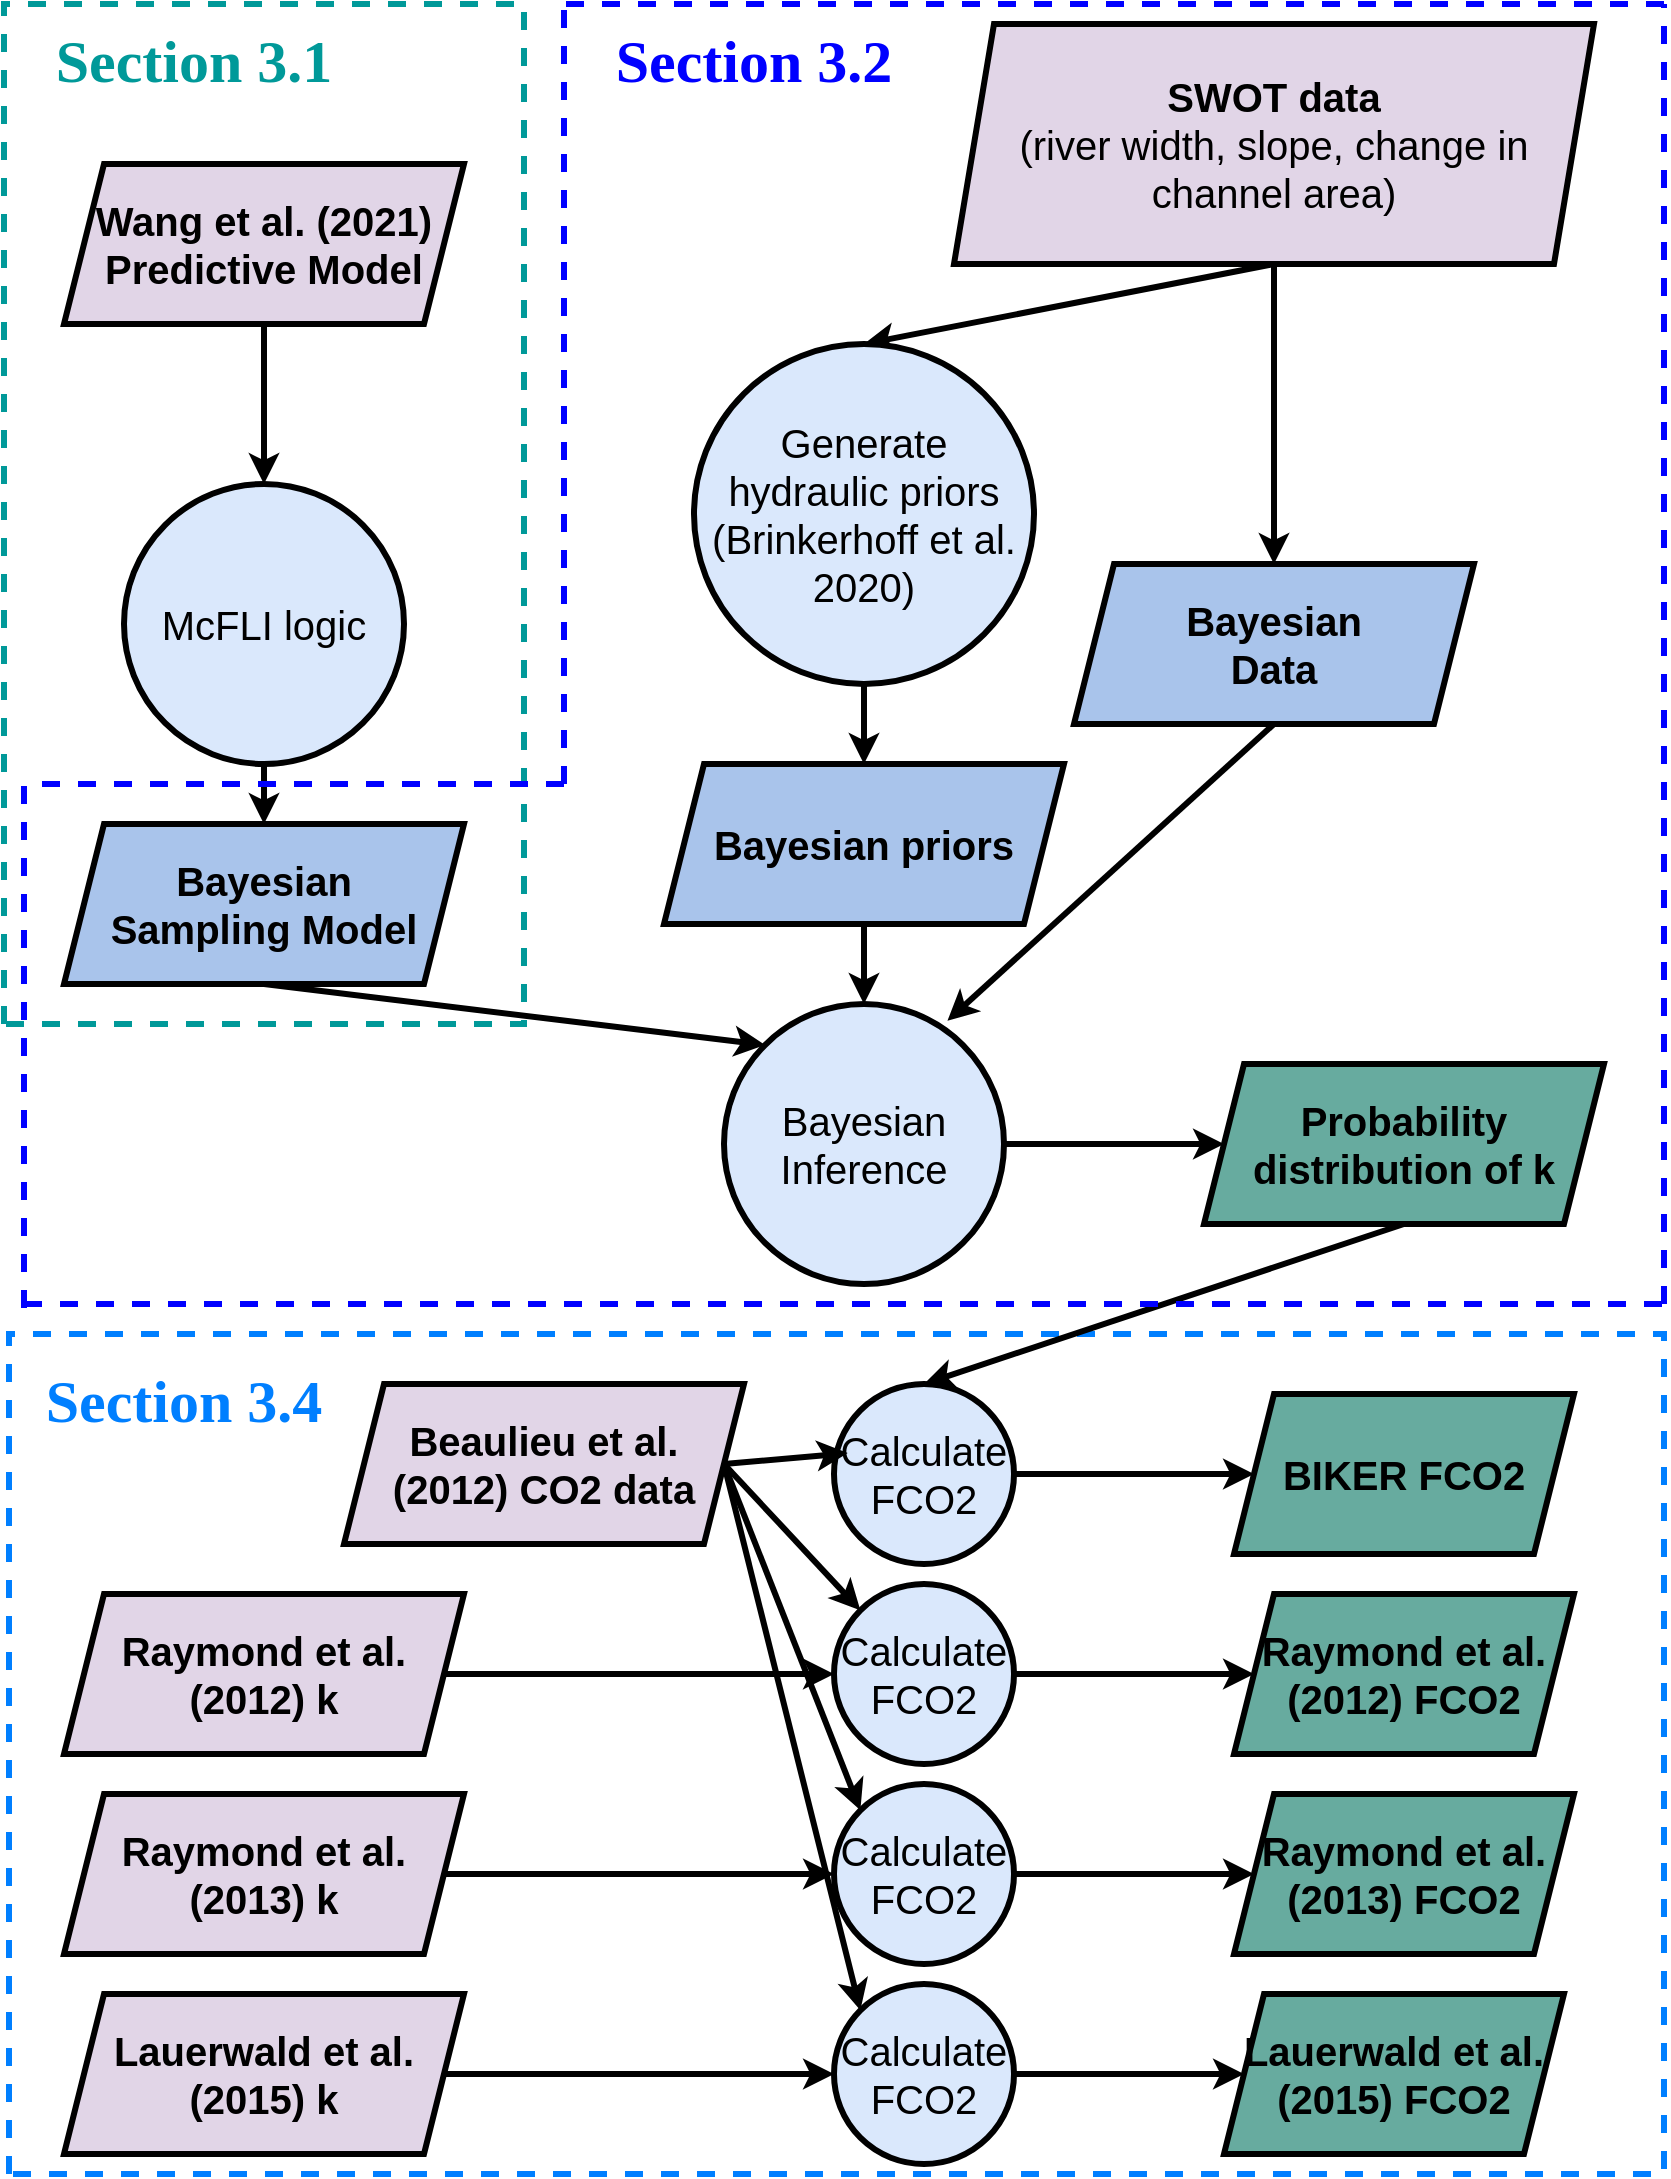 <mxfile version="14.5.1" type="device"><diagram id="yjx2vG4UMqw4aDSQRfrB" name="Page-1"><mxGraphModel dx="2031" dy="1174" grid="1" gridSize="10" guides="1" tooltips="1" connect="1" arrows="1" fold="1" page="1" pageScale="1" pageWidth="850" pageHeight="1100" math="0" shadow="0"><root><mxCell id="0"/><mxCell id="1" parent="0"/><mxCell id="036IViJtCn8Yxeg-f-Dk-49" value="" style="rounded=0;whiteSpace=wrap;html=1;strokeWidth=3;fillColor=none;dashed=1;rotation=-90;strokeColor=#007FFF;" parent="1" vertex="1"><mxGeometry x="216.25" y="471.25" width="420" height="827.5" as="geometry"/></mxCell><mxCell id="036IViJtCn8Yxeg-f-Dk-24" value="" style="rounded=0;whiteSpace=wrap;html=1;strokeWidth=3;dashed=1;rotation=-90;fontColor=#ffffff;fillColor=none;strokeColor=#009999;" parent="1" vertex="1"><mxGeometry x="-115" y="135" width="510" height="260" as="geometry"/></mxCell><mxCell id="036IViJtCn8Yxeg-f-Dk-8" style="rounded=0;orthogonalLoop=1;jettySize=auto;html=1;exitX=0.5;exitY=1;exitDx=0;exitDy=0;entryX=0.5;entryY=0;entryDx=0;entryDy=0;strokeWidth=3;" parent="1" source="036IViJtCn8Yxeg-f-Dk-1" target="036IViJtCn8Yxeg-f-Dk-4" edge="1"><mxGeometry relative="1" as="geometry"/></mxCell><mxCell id="036IViJtCn8Yxeg-f-Dk-1" value="&lt;font style=&quot;font-size: 20px&quot;&gt;&lt;b&gt;Wang et al. (2021)&lt;br&gt;Predictive Model&lt;/b&gt;&lt;/font&gt;" style="shape=parallelogram;perimeter=parallelogramPerimeter;whiteSpace=wrap;html=1;fixedSize=1;fillColor=#e1d5e7;strokeWidth=3;" parent="1" vertex="1"><mxGeometry x="40" y="90" width="200" height="80" as="geometry"/></mxCell><mxCell id="036IViJtCn8Yxeg-f-Dk-18" style="edgeStyle=none;rounded=0;orthogonalLoop=1;jettySize=auto;html=1;exitX=0.5;exitY=1;exitDx=0;exitDy=0;entryX=0;entryY=0;entryDx=0;entryDy=0;strokeWidth=3;" parent="1" source="036IViJtCn8Yxeg-f-Dk-3" target="036IViJtCn8Yxeg-f-Dk-14" edge="1"><mxGeometry relative="1" as="geometry"/></mxCell><mxCell id="036IViJtCn8Yxeg-f-Dk-3" value="&lt;font style=&quot;font-size: 20px&quot;&gt;&lt;b&gt;Bayesian&lt;br&gt;Sampling Model&lt;/b&gt;&lt;/font&gt;" style="shape=parallelogram;perimeter=parallelogramPerimeter;whiteSpace=wrap;html=1;fixedSize=1;strokeWidth=3;fillColor=#A9C4EB;" parent="1" vertex="1"><mxGeometry x="40" y="420" width="200" height="80" as="geometry"/></mxCell><mxCell id="036IViJtCn8Yxeg-f-Dk-9" style="edgeStyle=none;rounded=0;orthogonalLoop=1;jettySize=auto;html=1;exitX=0.5;exitY=1;exitDx=0;exitDy=0;entryX=0.5;entryY=0;entryDx=0;entryDy=0;strokeWidth=3;" parent="1" source="036IViJtCn8Yxeg-f-Dk-4" target="036IViJtCn8Yxeg-f-Dk-3" edge="1"><mxGeometry relative="1" as="geometry"/></mxCell><mxCell id="036IViJtCn8Yxeg-f-Dk-4" value="&lt;font style=&quot;font-size: 20px&quot;&gt;McFLI logic&lt;/font&gt;" style="ellipse;whiteSpace=wrap;html=1;aspect=fixed;strokeWidth=3;fillColor=#dae8fc;" parent="1" vertex="1"><mxGeometry x="70" y="250" width="140" height="140" as="geometry"/></mxCell><mxCell id="036IViJtCn8Yxeg-f-Dk-10" style="edgeStyle=none;rounded=0;orthogonalLoop=1;jettySize=auto;html=1;exitX=0.5;exitY=1;exitDx=0;exitDy=0;entryX=0.5;entryY=0;entryDx=0;entryDy=0;strokeWidth=3;" parent="1" source="036IViJtCn8Yxeg-f-Dk-5" target="036IViJtCn8Yxeg-f-Dk-6" edge="1"><mxGeometry relative="1" as="geometry"/></mxCell><mxCell id="036IViJtCn8Yxeg-f-Dk-11" style="edgeStyle=none;rounded=0;orthogonalLoop=1;jettySize=auto;html=1;exitX=0.5;exitY=1;exitDx=0;exitDy=0;entryX=0.5;entryY=0;entryDx=0;entryDy=0;strokeWidth=3;" parent="1" source="036IViJtCn8Yxeg-f-Dk-5" target="036IViJtCn8Yxeg-f-Dk-7" edge="1"><mxGeometry relative="1" as="geometry"/></mxCell><mxCell id="036IViJtCn8Yxeg-f-Dk-5" value="&lt;span style=&quot;font-size: 20px&quot;&gt;&lt;b&gt;SWOT data&lt;br&gt;&lt;/b&gt;&lt;/span&gt;&lt;font style=&quot;font-size: 20px&quot;&gt;(river width, slope, change in channel area)&lt;/font&gt;" style="shape=parallelogram;perimeter=parallelogramPerimeter;whiteSpace=wrap;html=1;fixedSize=1;fillColor=#e1d5e7;strokeWidth=3;" parent="1" vertex="1"><mxGeometry x="485" y="20" width="320" height="120" as="geometry"/></mxCell><mxCell id="036IViJtCn8Yxeg-f-Dk-13" style="edgeStyle=none;rounded=0;orthogonalLoop=1;jettySize=auto;html=1;exitX=0.5;exitY=1;exitDx=0;exitDy=0;entryX=0.5;entryY=0;entryDx=0;entryDy=0;strokeWidth=3;" parent="1" source="036IViJtCn8Yxeg-f-Dk-6" target="036IViJtCn8Yxeg-f-Dk-12" edge="1"><mxGeometry relative="1" as="geometry"/></mxCell><mxCell id="036IViJtCn8Yxeg-f-Dk-6" value="&lt;font style=&quot;font-size: 20px&quot;&gt;Generate hydraulic priors (Brinkerhoff et al. 2020)&lt;/font&gt;" style="ellipse;whiteSpace=wrap;html=1;aspect=fixed;strokeWidth=3;fillColor=#dae8fc;" parent="1" vertex="1"><mxGeometry x="355" y="180" width="170" height="170" as="geometry"/></mxCell><mxCell id="036IViJtCn8Yxeg-f-Dk-15" style="edgeStyle=none;rounded=0;orthogonalLoop=1;jettySize=auto;html=1;exitX=0.5;exitY=1;exitDx=0;exitDy=0;entryX=0.798;entryY=0.06;entryDx=0;entryDy=0;strokeWidth=3;entryPerimeter=0;" parent="1" source="036IViJtCn8Yxeg-f-Dk-7" target="036IViJtCn8Yxeg-f-Dk-14" edge="1"><mxGeometry relative="1" as="geometry"/></mxCell><mxCell id="036IViJtCn8Yxeg-f-Dk-7" value="&lt;font style=&quot;font-size: 20px&quot;&gt;&lt;b&gt;Bayesian&lt;br&gt;Data&lt;/b&gt;&lt;/font&gt;" style="shape=parallelogram;perimeter=parallelogramPerimeter;whiteSpace=wrap;html=1;fixedSize=1;strokeWidth=3;fillColor=#A9C4EB;" parent="1" vertex="1"><mxGeometry x="545" y="290" width="200" height="80" as="geometry"/></mxCell><mxCell id="036IViJtCn8Yxeg-f-Dk-17" style="edgeStyle=none;rounded=0;orthogonalLoop=1;jettySize=auto;html=1;exitX=0.5;exitY=1;exitDx=0;exitDy=0;entryX=0.5;entryY=0;entryDx=0;entryDy=0;strokeWidth=3;" parent="1" source="036IViJtCn8Yxeg-f-Dk-12" target="036IViJtCn8Yxeg-f-Dk-14" edge="1"><mxGeometry relative="1" as="geometry"/></mxCell><mxCell id="036IViJtCn8Yxeg-f-Dk-12" value="&lt;span style=&quot;font-size: 20px&quot;&gt;&lt;b&gt;Bayesian priors&lt;/b&gt;&lt;/span&gt;" style="shape=parallelogram;perimeter=parallelogramPerimeter;whiteSpace=wrap;html=1;fixedSize=1;strokeWidth=3;fillColor=#A9C4EB;" parent="1" vertex="1"><mxGeometry x="340" y="390" width="200" height="80" as="geometry"/></mxCell><mxCell id="036IViJtCn8Yxeg-f-Dk-20" style="edgeStyle=none;rounded=0;orthogonalLoop=1;jettySize=auto;html=1;exitX=1;exitY=0.5;exitDx=0;exitDy=0;entryX=0;entryY=0.5;entryDx=0;entryDy=0;strokeWidth=3;" parent="1" source="036IViJtCn8Yxeg-f-Dk-14" target="036IViJtCn8Yxeg-f-Dk-19" edge="1"><mxGeometry relative="1" as="geometry"/></mxCell><mxCell id="036IViJtCn8Yxeg-f-Dk-14" value="&lt;font style=&quot;font-size: 20px&quot;&gt;Bayesian Inference&lt;/font&gt;" style="ellipse;whiteSpace=wrap;html=1;aspect=fixed;strokeWidth=3;fillColor=#dae8fc;" parent="1" vertex="1"><mxGeometry x="370" y="510" width="140" height="140" as="geometry"/></mxCell><mxCell id="036IViJtCn8Yxeg-f-Dk-50" style="edgeStyle=none;rounded=0;orthogonalLoop=1;jettySize=auto;html=1;exitX=0.5;exitY=1;exitDx=0;exitDy=0;entryX=0.5;entryY=0;entryDx=0;entryDy=0;strokeWidth=3;" parent="1" source="036IViJtCn8Yxeg-f-Dk-19" target="036IViJtCn8Yxeg-f-Dk-25" edge="1"><mxGeometry relative="1" as="geometry"/></mxCell><mxCell id="036IViJtCn8Yxeg-f-Dk-19" value="&lt;span style=&quot;font-size: 20px&quot;&gt;&lt;b&gt;Probability distribution of k&lt;/b&gt;&lt;/span&gt;" style="shape=parallelogram;perimeter=parallelogramPerimeter;whiteSpace=wrap;html=1;fixedSize=1;strokeWidth=3;fillColor=#67AB9F;" parent="1" vertex="1"><mxGeometry x="610" y="540" width="200" height="80" as="geometry"/></mxCell><mxCell id="036IViJtCn8Yxeg-f-Dk-37" style="edgeStyle=none;rounded=0;orthogonalLoop=1;jettySize=auto;html=1;exitX=1;exitY=0.5;exitDx=0;exitDy=0;entryX=0;entryY=0.5;entryDx=0;entryDy=0;strokeWidth=3;" parent="1" source="036IViJtCn8Yxeg-f-Dk-25" target="036IViJtCn8Yxeg-f-Dk-30" edge="1"><mxGeometry relative="1" as="geometry"/></mxCell><mxCell id="036IViJtCn8Yxeg-f-Dk-25" value="&lt;font style=&quot;font-size: 20px&quot;&gt;Calculate FCO2&lt;/font&gt;" style="ellipse;whiteSpace=wrap;html=1;aspect=fixed;strokeWidth=3;fillColor=#dae8fc;" parent="1" vertex="1"><mxGeometry x="425" y="700" width="90" height="90" as="geometry"/></mxCell><mxCell id="036IViJtCn8Yxeg-f-Dk-36" style="edgeStyle=none;rounded=0;orthogonalLoop=1;jettySize=auto;html=1;exitX=1;exitY=0.5;exitDx=0;exitDy=0;entryX=0;entryY=0.5;entryDx=0;entryDy=0;strokeWidth=3;" parent="1" source="036IViJtCn8Yxeg-f-Dk-26" target="036IViJtCn8Yxeg-f-Dk-31" edge="1"><mxGeometry relative="1" as="geometry"/></mxCell><mxCell id="036IViJtCn8Yxeg-f-Dk-26" value="&lt;font style=&quot;font-size: 20px&quot;&gt;Calculate FCO2&lt;/font&gt;" style="ellipse;whiteSpace=wrap;html=1;aspect=fixed;strokeWidth=3;fillColor=#dae8fc;" parent="1" vertex="1"><mxGeometry x="425" y="800" width="90" height="90" as="geometry"/></mxCell><mxCell id="036IViJtCn8Yxeg-f-Dk-34" style="edgeStyle=none;rounded=0;orthogonalLoop=1;jettySize=auto;html=1;exitX=1;exitY=0.5;exitDx=0;exitDy=0;entryX=0;entryY=0.5;entryDx=0;entryDy=0;strokeWidth=3;" parent="1" source="036IViJtCn8Yxeg-f-Dk-27" target="036IViJtCn8Yxeg-f-Dk-33" edge="1"><mxGeometry relative="1" as="geometry"/></mxCell><mxCell id="036IViJtCn8Yxeg-f-Dk-27" value="&lt;font style=&quot;font-size: 20px&quot;&gt;Calculate FCO2&lt;/font&gt;" style="ellipse;whiteSpace=wrap;html=1;aspect=fixed;strokeWidth=3;fillColor=#dae8fc;" parent="1" vertex="1"><mxGeometry x="425" y="1000" width="90" height="90" as="geometry"/></mxCell><mxCell id="036IViJtCn8Yxeg-f-Dk-35" style="edgeStyle=none;rounded=0;orthogonalLoop=1;jettySize=auto;html=1;exitX=1;exitY=0.5;exitDx=0;exitDy=0;entryX=0;entryY=0.5;entryDx=0;entryDy=0;strokeWidth=3;" parent="1" source="036IViJtCn8Yxeg-f-Dk-28" target="036IViJtCn8Yxeg-f-Dk-32" edge="1"><mxGeometry relative="1" as="geometry"/></mxCell><mxCell id="036IViJtCn8Yxeg-f-Dk-28" value="&lt;font style=&quot;font-size: 20px&quot;&gt;Calculate FCO2&lt;/font&gt;" style="ellipse;whiteSpace=wrap;html=1;aspect=fixed;strokeWidth=3;fillColor=#dae8fc;" parent="1" vertex="1"><mxGeometry x="425" y="900" width="90" height="90" as="geometry"/></mxCell><mxCell id="036IViJtCn8Yxeg-f-Dk-30" value="&lt;span style=&quot;font-size: 20px&quot;&gt;&lt;b&gt;BIKER FCO2&lt;/b&gt;&lt;/span&gt;" style="shape=parallelogram;perimeter=parallelogramPerimeter;whiteSpace=wrap;html=1;fixedSize=1;strokeWidth=3;fillColor=#67AB9F;" parent="1" vertex="1"><mxGeometry x="625" y="705" width="170" height="80" as="geometry"/></mxCell><mxCell id="036IViJtCn8Yxeg-f-Dk-31" value="&lt;span style=&quot;font-size: 20px&quot;&gt;&lt;b&gt;Raymond et al. (2012) FCO2&lt;/b&gt;&lt;/span&gt;" style="shape=parallelogram;perimeter=parallelogramPerimeter;whiteSpace=wrap;html=1;fixedSize=1;strokeWidth=3;fillColor=#67AB9F;" parent="1" vertex="1"><mxGeometry x="625" y="805" width="170" height="80" as="geometry"/></mxCell><mxCell id="036IViJtCn8Yxeg-f-Dk-32" value="&lt;span style=&quot;font-size: 20px&quot;&gt;&lt;b&gt;Raymond et al. (2013) FCO2&lt;/b&gt;&lt;/span&gt;" style="shape=parallelogram;perimeter=parallelogramPerimeter;whiteSpace=wrap;html=1;fixedSize=1;strokeWidth=3;fillColor=#67AB9F;" parent="1" vertex="1"><mxGeometry x="625" y="905" width="170" height="80" as="geometry"/></mxCell><mxCell id="036IViJtCn8Yxeg-f-Dk-33" value="&lt;span style=&quot;font-size: 20px&quot;&gt;&lt;b&gt;Lauerwald et al. (2015) FCO2&lt;/b&gt;&lt;/span&gt;" style="shape=parallelogram;perimeter=parallelogramPerimeter;whiteSpace=wrap;html=1;fixedSize=1;strokeWidth=3;fillColor=#67AB9F;" parent="1" vertex="1"><mxGeometry x="620" y="1005" width="170" height="80" as="geometry"/></mxCell><mxCell id="036IViJtCn8Yxeg-f-Dk-45" style="edgeStyle=none;rounded=0;orthogonalLoop=1;jettySize=auto;html=1;exitX=1;exitY=0.5;exitDx=0;exitDy=0;entryX=0.076;entryY=0.384;entryDx=0;entryDy=0;entryPerimeter=0;strokeWidth=3;" parent="1" source="036IViJtCn8Yxeg-f-Dk-38" target="036IViJtCn8Yxeg-f-Dk-25" edge="1"><mxGeometry relative="1" as="geometry"/></mxCell><mxCell id="036IViJtCn8Yxeg-f-Dk-46" style="edgeStyle=none;rounded=0;orthogonalLoop=1;jettySize=auto;html=1;exitX=1;exitY=0.5;exitDx=0;exitDy=0;entryX=0;entryY=0;entryDx=0;entryDy=0;strokeWidth=3;" parent="1" source="036IViJtCn8Yxeg-f-Dk-38" target="036IViJtCn8Yxeg-f-Dk-26" edge="1"><mxGeometry relative="1" as="geometry"/></mxCell><mxCell id="036IViJtCn8Yxeg-f-Dk-47" style="edgeStyle=none;rounded=0;orthogonalLoop=1;jettySize=auto;html=1;exitX=1;exitY=0.5;exitDx=0;exitDy=0;entryX=0;entryY=0;entryDx=0;entryDy=0;strokeWidth=3;" parent="1" source="036IViJtCn8Yxeg-f-Dk-38" target="036IViJtCn8Yxeg-f-Dk-28" edge="1"><mxGeometry relative="1" as="geometry"/></mxCell><mxCell id="036IViJtCn8Yxeg-f-Dk-48" style="edgeStyle=none;rounded=0;orthogonalLoop=1;jettySize=auto;html=1;exitX=1;exitY=0.5;exitDx=0;exitDy=0;entryX=0;entryY=0;entryDx=0;entryDy=0;strokeWidth=3;" parent="1" source="036IViJtCn8Yxeg-f-Dk-38" target="036IViJtCn8Yxeg-f-Dk-27" edge="1"><mxGeometry relative="1" as="geometry"/></mxCell><mxCell id="036IViJtCn8Yxeg-f-Dk-38" value="&lt;span style=&quot;font-size: 20px&quot;&gt;&lt;b&gt;Beaulieu et al.&lt;br&gt;(2012) CO2 data&lt;/b&gt;&lt;/span&gt;" style="shape=parallelogram;perimeter=parallelogramPerimeter;whiteSpace=wrap;html=1;fixedSize=1;fillColor=#e1d5e7;strokeWidth=3;" parent="1" vertex="1"><mxGeometry x="180" y="700" width="200" height="80" as="geometry"/></mxCell><mxCell id="036IViJtCn8Yxeg-f-Dk-42" style="edgeStyle=none;rounded=0;orthogonalLoop=1;jettySize=auto;html=1;exitX=1;exitY=0.5;exitDx=0;exitDy=0;entryX=0;entryY=0.5;entryDx=0;entryDy=0;strokeWidth=3;" parent="1" source="036IViJtCn8Yxeg-f-Dk-39" target="036IViJtCn8Yxeg-f-Dk-26" edge="1"><mxGeometry relative="1" as="geometry"/></mxCell><mxCell id="036IViJtCn8Yxeg-f-Dk-39" value="&lt;span style=&quot;font-size: 20px&quot;&gt;&lt;b&gt;Raymond et al. (2012) k&lt;/b&gt;&lt;/span&gt;" style="shape=parallelogram;perimeter=parallelogramPerimeter;whiteSpace=wrap;html=1;fixedSize=1;fillColor=#e1d5e7;strokeWidth=3;" parent="1" vertex="1"><mxGeometry x="40" y="805" width="200" height="80" as="geometry"/></mxCell><mxCell id="036IViJtCn8Yxeg-f-Dk-43" style="edgeStyle=none;rounded=0;orthogonalLoop=1;jettySize=auto;html=1;exitX=1;exitY=0.5;exitDx=0;exitDy=0;entryX=0;entryY=0.5;entryDx=0;entryDy=0;strokeWidth=3;" parent="1" source="036IViJtCn8Yxeg-f-Dk-40" target="036IViJtCn8Yxeg-f-Dk-28" edge="1"><mxGeometry relative="1" as="geometry"/></mxCell><mxCell id="036IViJtCn8Yxeg-f-Dk-40" value="&lt;span style=&quot;font-size: 20px&quot;&gt;&lt;b&gt;Raymond et al. (2013) k&lt;/b&gt;&lt;/span&gt;" style="shape=parallelogram;perimeter=parallelogramPerimeter;whiteSpace=wrap;html=1;fixedSize=1;fillColor=#e1d5e7;strokeWidth=3;" parent="1" vertex="1"><mxGeometry x="40" y="905" width="200" height="80" as="geometry"/></mxCell><mxCell id="036IViJtCn8Yxeg-f-Dk-44" style="edgeStyle=none;rounded=0;orthogonalLoop=1;jettySize=auto;html=1;exitX=1;exitY=0.5;exitDx=0;exitDy=0;entryX=0;entryY=0.5;entryDx=0;entryDy=0;strokeWidth=3;" parent="1" source="036IViJtCn8Yxeg-f-Dk-41" target="036IViJtCn8Yxeg-f-Dk-27" edge="1"><mxGeometry relative="1" as="geometry"/></mxCell><mxCell id="036IViJtCn8Yxeg-f-Dk-41" value="&lt;span style=&quot;font-size: 20px&quot;&gt;&lt;b&gt;Lauerwald et al. (2015) k&lt;/b&gt;&lt;/span&gt;" style="shape=parallelogram;perimeter=parallelogramPerimeter;whiteSpace=wrap;html=1;fixedSize=1;fillColor=#e1d5e7;strokeWidth=3;" parent="1" vertex="1"><mxGeometry x="40" y="1005" width="200" height="80" as="geometry"/></mxCell><mxCell id="036IViJtCn8Yxeg-f-Dk-51" value="&lt;font face=&quot;Tahoma&quot; size=&quot;1&quot; color=&quot;#009999&quot;&gt;&lt;b style=&quot;font-size: 30px&quot;&gt;Section 3.1&lt;/b&gt;&lt;/font&gt;" style="text;html=1;strokeColor=none;fillColor=none;align=center;verticalAlign=middle;whiteSpace=wrap;rounded=0;dashed=1;" parent="1" vertex="1"><mxGeometry x="10" y="10" width="190" height="55" as="geometry"/></mxCell><mxCell id="hLVq5XLWU1ZrrQfZJ4Rd-18" value="" style="group;" parent="1" vertex="1" connectable="0"><mxGeometry x="20" y="10" width="820" height="652" as="geometry"/></mxCell><mxCell id="hLVq5XLWU1ZrrQfZJ4Rd-7" value="" style="endArrow=none;dashed=1;html=1;strokeColor=#0000FF;strokeWidth=3;" parent="hLVq5XLWU1ZrrQfZJ4Rd-18" edge="1"><mxGeometry width="50" height="50" relative="1" as="geometry"><mxPoint x="820" y="650" as="sourcePoint"/><mxPoint x="820" as="targetPoint"/></mxGeometry></mxCell><mxCell id="hLVq5XLWU1ZrrQfZJ4Rd-8" value="" style="endArrow=none;dashed=1;html=1;strokeColor=#0000FF;strokeWidth=3;" parent="hLVq5XLWU1ZrrQfZJ4Rd-18" edge="1"><mxGeometry width="50" height="50" relative="1" as="geometry"><mxPoint x="820" as="sourcePoint"/><mxPoint x="270" as="targetPoint"/></mxGeometry></mxCell><mxCell id="hLVq5XLWU1ZrrQfZJ4Rd-9" value="" style="endArrow=none;dashed=1;html=1;strokeColor=#0000FF;strokeWidth=3;" parent="hLVq5XLWU1ZrrQfZJ4Rd-18" edge="1"><mxGeometry width="50" height="50" relative="1" as="geometry"><mxPoint x="270" y="390" as="sourcePoint"/><mxPoint x="270" as="targetPoint"/></mxGeometry></mxCell><mxCell id="hLVq5XLWU1ZrrQfZJ4Rd-10" value="" style="endArrow=none;dashed=1;html=1;strokeColor=#0000FF;strokeWidth=3;" parent="hLVq5XLWU1ZrrQfZJ4Rd-18" edge="1"><mxGeometry width="50" height="50" relative="1" as="geometry"><mxPoint x="270" y="390" as="sourcePoint"/><mxPoint y="390" as="targetPoint"/></mxGeometry></mxCell><mxCell id="hLVq5XLWU1ZrrQfZJ4Rd-11" value="" style="endArrow=none;dashed=1;html=1;strokeColor=#0000FF;strokeWidth=3;" parent="hLVq5XLWU1ZrrQfZJ4Rd-18" edge="1"><mxGeometry width="50" height="50" relative="1" as="geometry"><mxPoint y="652" as="sourcePoint"/><mxPoint y="390" as="targetPoint"/><Array as="points"/></mxGeometry></mxCell><mxCell id="hLVq5XLWU1ZrrQfZJ4Rd-12" value="" style="endArrow=none;dashed=1;html=1;strokeColor=#0000FF;strokeWidth=3;" parent="hLVq5XLWU1ZrrQfZJ4Rd-18" edge="1"><mxGeometry width="50" height="50" relative="1" as="geometry"><mxPoint y="650" as="sourcePoint"/><mxPoint x="820" y="650" as="targetPoint"/></mxGeometry></mxCell><mxCell id="036IViJtCn8Yxeg-f-Dk-52" value="&lt;font face=&quot;Tahoma&quot; size=&quot;1&quot; color=&quot;#0000ff&quot;&gt;&lt;b style=&quot;font-size: 30px&quot;&gt;Section 3.2&lt;/b&gt;&lt;/font&gt;" style="text;html=1;strokeColor=none;fillColor=none;align=center;verticalAlign=middle;whiteSpace=wrap;rounded=0;dashed=1;" parent="hLVq5XLWU1ZrrQfZJ4Rd-18" vertex="1"><mxGeometry x="270" width="190" height="55" as="geometry"/></mxCell><mxCell id="036IViJtCn8Yxeg-f-Dk-53" value="&lt;font face=&quot;Tahoma&quot; size=&quot;1&quot; color=&quot;#007fff&quot;&gt;&lt;b style=&quot;font-size: 30px&quot;&gt;Section 3.4&lt;/b&gt;&lt;/font&gt;" style="text;html=1;strokeColor=none;fillColor=none;align=center;verticalAlign=middle;whiteSpace=wrap;rounded=0;dashed=1;" parent="1" vertex="1"><mxGeometry x="10" y="680" width="180" height="55" as="geometry"/></mxCell></root></mxGraphModel></diagram></mxfile>
